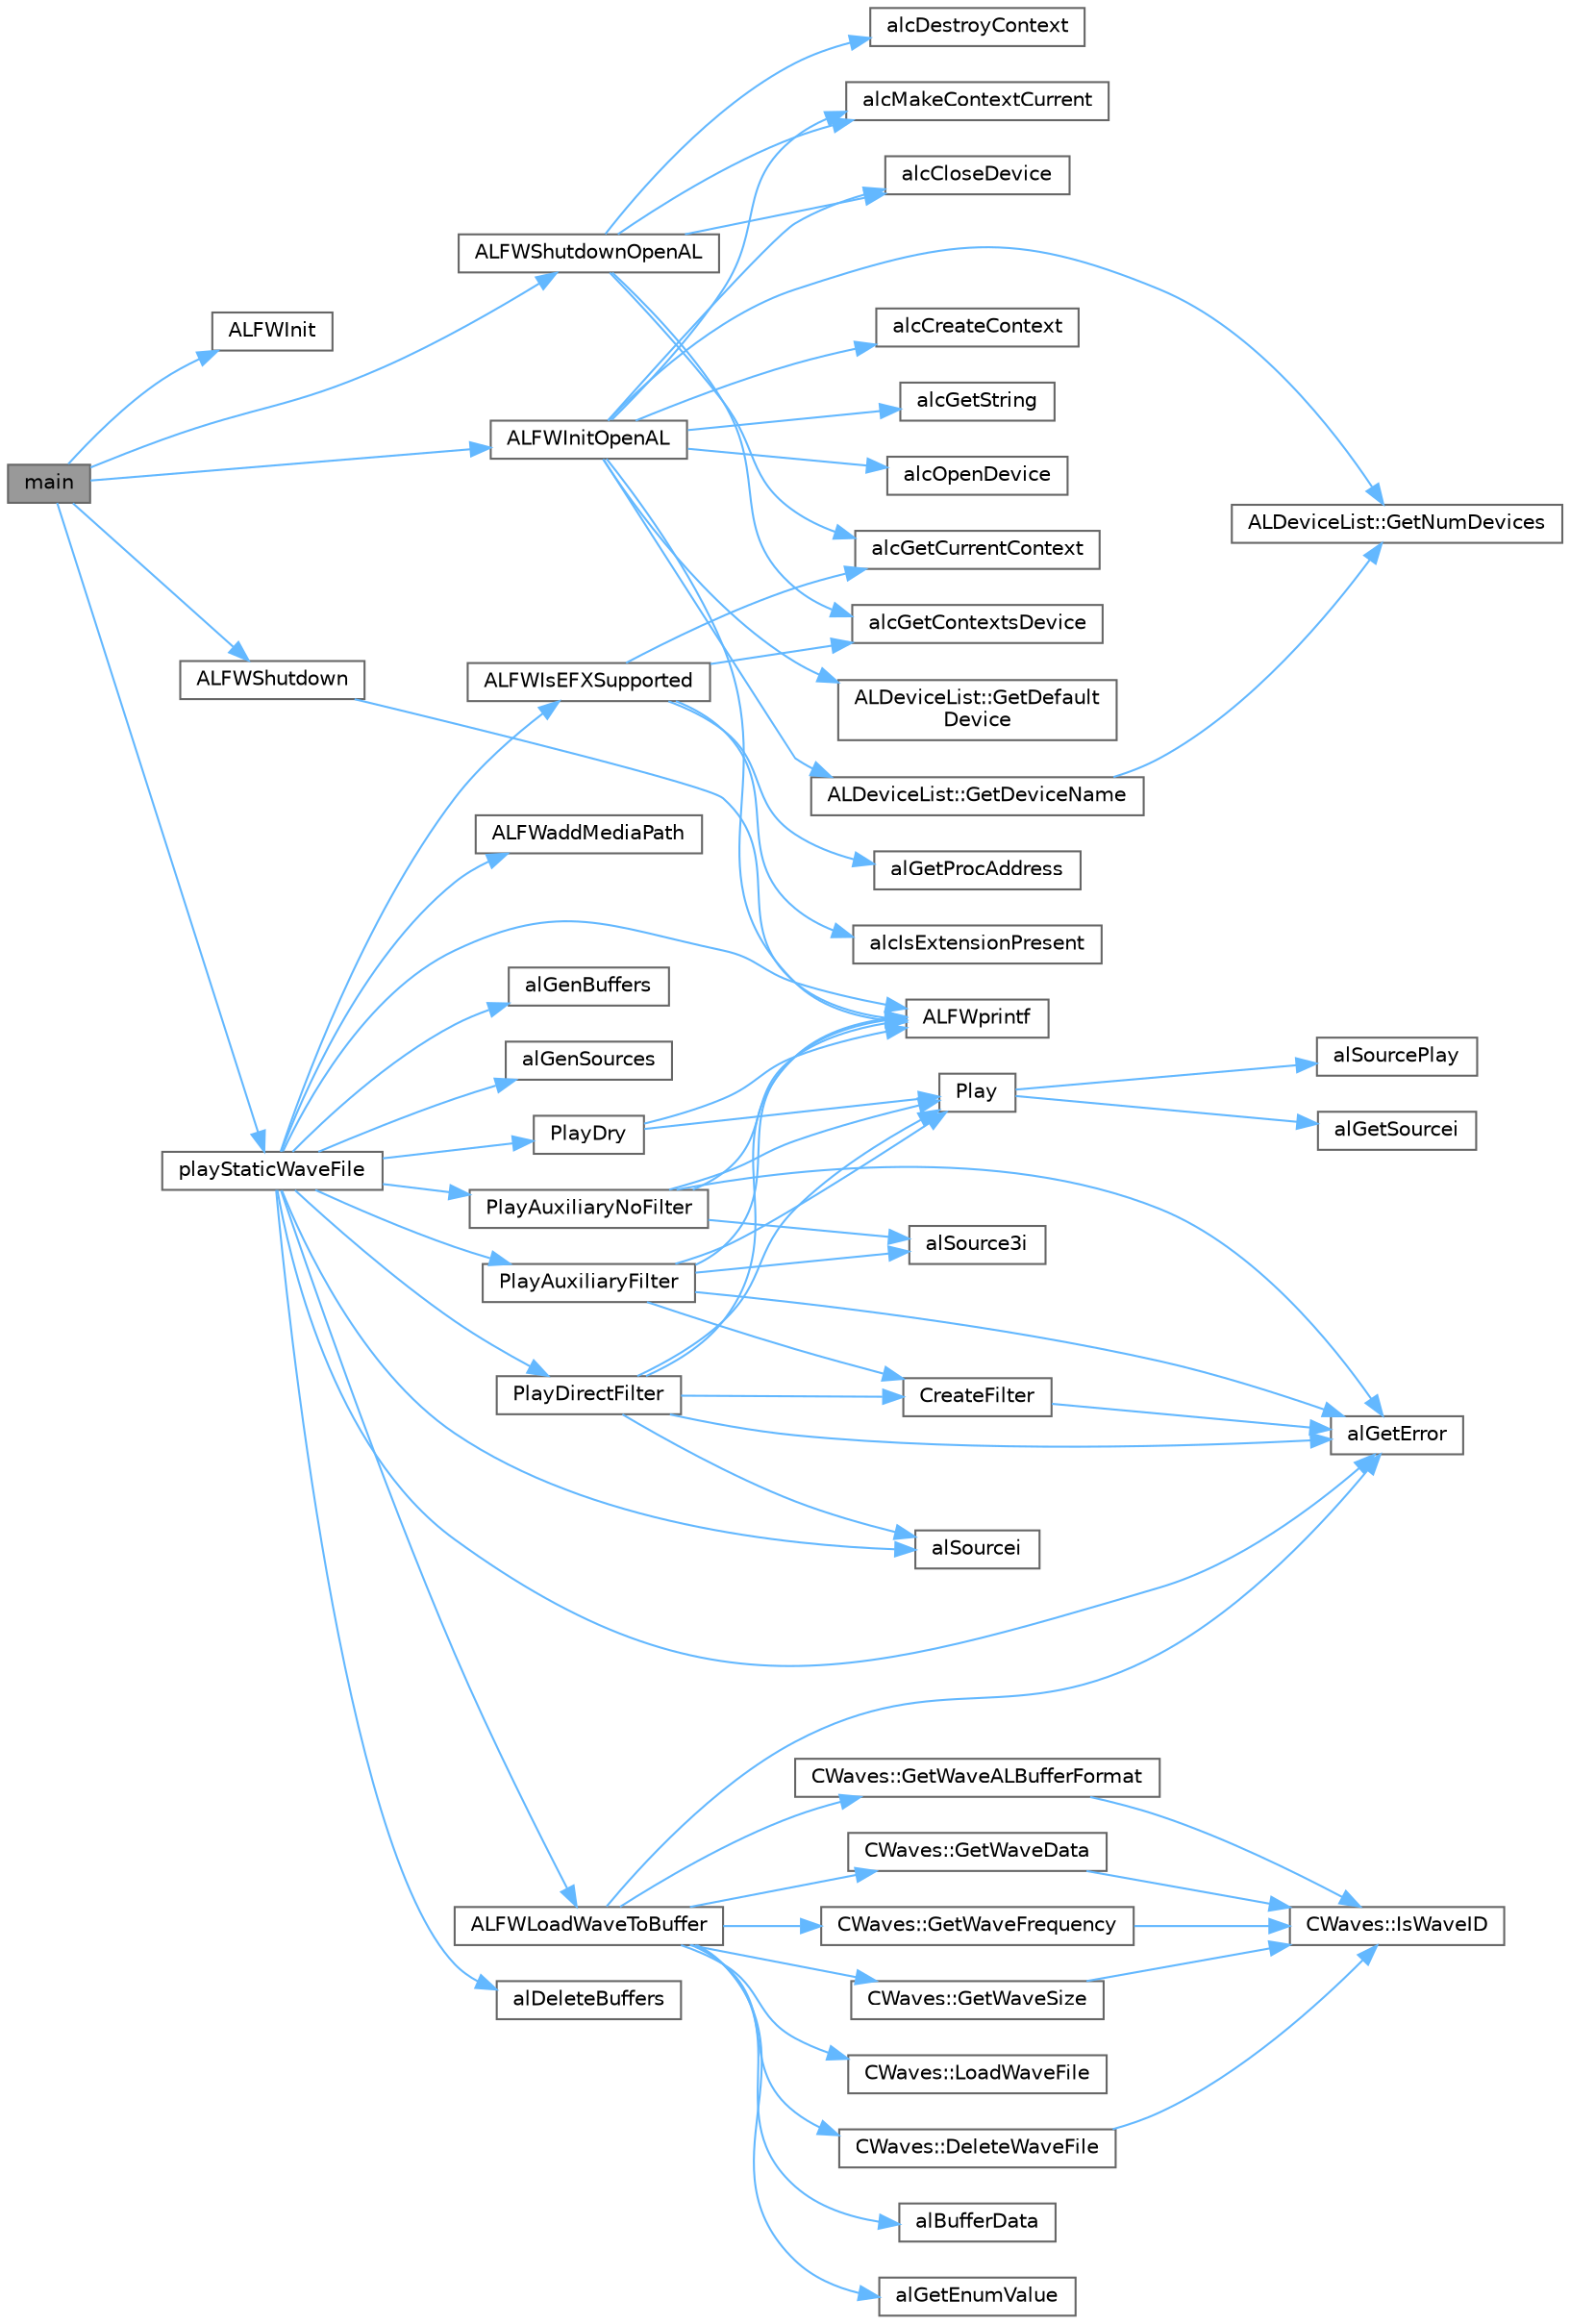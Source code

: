 digraph "main"
{
 // LATEX_PDF_SIZE
  bgcolor="transparent";
  edge [fontname=Helvetica,fontsize=10,labelfontname=Helvetica,labelfontsize=10];
  node [fontname=Helvetica,fontsize=10,shape=box,height=0.2,width=0.4];
  rankdir="LR";
  Node1 [id="Node000001",label="main",height=0.2,width=0.4,color="gray40", fillcolor="grey60", style="filled", fontcolor="black",tooltip=" "];
  Node1 -> Node2 [id="edge1_Node000001_Node000002",color="steelblue1",style="solid",tooltip=" "];
  Node2 [id="Node000002",label="ALFWInit",height=0.2,width=0.4,color="grey40", fillcolor="white", style="filled",URL="$_framework_8cpp.html#a97a0c6c50fa54c80fec914c8b6fb3780",tooltip=" "];
  Node1 -> Node3 [id="edge2_Node000001_Node000003",color="steelblue1",style="solid",tooltip=" "];
  Node3 [id="Node000003",label="ALFWInitOpenAL",height=0.2,width=0.4,color="grey40", fillcolor="white", style="filled",URL="$_framework_8cpp.html#aa1c82f4442b1802a9441f37f152fe247",tooltip=" "];
  Node3 -> Node4 [id="edge3_Node000003_Node000004",color="steelblue1",style="solid",tooltip=" "];
  Node4 [id="Node000004",label="alcCloseDevice",height=0.2,width=0.4,color="grey40", fillcolor="white", style="filled",URL="$alc_8h.html#aa8a289916ea5f2a5db8415b8c0b877b3",tooltip=" "];
  Node3 -> Node5 [id="edge4_Node000003_Node000005",color="steelblue1",style="solid",tooltip=" "];
  Node5 [id="Node000005",label="alcCreateContext",height=0.2,width=0.4,color="grey40", fillcolor="white", style="filled",URL="$alc_8h.html#a7acf007c19f53a637f81893bce168973",tooltip=" "];
  Node3 -> Node6 [id="edge5_Node000003_Node000006",color="steelblue1",style="solid",tooltip=" "];
  Node6 [id="Node000006",label="alcGetString",height=0.2,width=0.4,color="grey40", fillcolor="white", style="filled",URL="$alc_8h.html#aafd360b94c6abec5eebb4e70f56ad96c",tooltip=" "];
  Node3 -> Node7 [id="edge6_Node000003_Node000007",color="steelblue1",style="solid",tooltip=" "];
  Node7 [id="Node000007",label="alcMakeContextCurrent",height=0.2,width=0.4,color="grey40", fillcolor="white", style="filled",URL="$alc_8h.html#a8ece422dd6634d2388190beb9693f86d",tooltip=" "];
  Node3 -> Node8 [id="edge7_Node000003_Node000008",color="steelblue1",style="solid",tooltip=" "];
  Node8 [id="Node000008",label="alcOpenDevice",height=0.2,width=0.4,color="grey40", fillcolor="white", style="filled",URL="$alc_8h.html#a7352f083bedebecb4483b0f1a10f89b8",tooltip=" "];
  Node3 -> Node9 [id="edge8_Node000003_Node000009",color="steelblue1",style="solid",tooltip=" "];
  Node9 [id="Node000009",label="ALFWprintf",height=0.2,width=0.4,color="grey40", fillcolor="white", style="filled",URL="$_framework_8cpp.html#a39372bd27d8ddaf6bc7d956338faf4ab",tooltip=" "];
  Node3 -> Node10 [id="edge9_Node000003_Node000010",color="steelblue1",style="solid",tooltip=" "];
  Node10 [id="Node000010",label="ALDeviceList::GetDefault\lDevice",height=0.2,width=0.4,color="grey40", fillcolor="white", style="filled",URL="$class_a_l_device_list.html#ad5583ddf8b882b68698ebeb1f3825be1",tooltip=" "];
  Node3 -> Node11 [id="edge10_Node000003_Node000011",color="steelblue1",style="solid",tooltip=" "];
  Node11 [id="Node000011",label="ALDeviceList::GetDeviceName",height=0.2,width=0.4,color="grey40", fillcolor="white", style="filled",URL="$class_a_l_device_list.html#a31b6feb4ec5358a6b5c8389307b664b4",tooltip=" "];
  Node11 -> Node12 [id="edge11_Node000011_Node000012",color="steelblue1",style="solid",tooltip=" "];
  Node12 [id="Node000012",label="ALDeviceList::GetNumDevices",height=0.2,width=0.4,color="grey40", fillcolor="white", style="filled",URL="$class_a_l_device_list.html#a82629d37463696709d702e7b8ec8556e",tooltip=" "];
  Node3 -> Node12 [id="edge12_Node000003_Node000012",color="steelblue1",style="solid",tooltip=" "];
  Node1 -> Node13 [id="edge13_Node000001_Node000013",color="steelblue1",style="solid",tooltip=" "];
  Node13 [id="Node000013",label="ALFWShutdown",height=0.2,width=0.4,color="grey40", fillcolor="white", style="filled",URL="$_framework_8cpp.html#a5e1a3065a01296326b7fb06bad2fce4b",tooltip=" "];
  Node13 -> Node9 [id="edge14_Node000013_Node000009",color="steelblue1",style="solid",tooltip=" "];
  Node1 -> Node14 [id="edge15_Node000001_Node000014",color="steelblue1",style="solid",tooltip=" "];
  Node14 [id="Node000014",label="ALFWShutdownOpenAL",height=0.2,width=0.4,color="grey40", fillcolor="white", style="filled",URL="$_framework_8cpp.html#aa29db42bbc63a70a1b4db478c8f39400",tooltip=" "];
  Node14 -> Node4 [id="edge16_Node000014_Node000004",color="steelblue1",style="solid",tooltip=" "];
  Node14 -> Node15 [id="edge17_Node000014_Node000015",color="steelblue1",style="solid",tooltip=" "];
  Node15 [id="Node000015",label="alcDestroyContext",height=0.2,width=0.4,color="grey40", fillcolor="white", style="filled",URL="$alc_8h.html#a41682484927dfa1d17a8167ddc39b03c",tooltip=" "];
  Node14 -> Node16 [id="edge18_Node000014_Node000016",color="steelblue1",style="solid",tooltip=" "];
  Node16 [id="Node000016",label="alcGetContextsDevice",height=0.2,width=0.4,color="grey40", fillcolor="white", style="filled",URL="$alc_8h.html#adca79de71013609eecd674d7fbd191a3",tooltip=" "];
  Node14 -> Node17 [id="edge19_Node000014_Node000017",color="steelblue1",style="solid",tooltip=" "];
  Node17 [id="Node000017",label="alcGetCurrentContext",height=0.2,width=0.4,color="grey40", fillcolor="white", style="filled",URL="$alc_8h.html#afc2d275d8bc1c443d73dd074612aafce",tooltip=" "];
  Node14 -> Node7 [id="edge20_Node000014_Node000007",color="steelblue1",style="solid",tooltip=" "];
  Node1 -> Node18 [id="edge21_Node000001_Node000018",color="steelblue1",style="solid",tooltip=" "];
  Node18 [id="Node000018",label="playStaticWaveFile",height=0.2,width=0.4,color="grey40", fillcolor="white", style="filled",URL="$_e_f_x_filter_8cpp.html#a4cdfa33140fee81789a512fa975f04f5",tooltip=" "];
  Node18 -> Node19 [id="edge22_Node000018_Node000019",color="steelblue1",style="solid",tooltip=" "];
  Node19 [id="Node000019",label="alDeleteBuffers",height=0.2,width=0.4,color="grey40", fillcolor="white", style="filled",URL="$al_8h.html#ab376e80e2404ae2611798d7f007871ef",tooltip=" "];
  Node18 -> Node20 [id="edge23_Node000018_Node000020",color="steelblue1",style="solid",tooltip=" "];
  Node20 [id="Node000020",label="ALFWaddMediaPath",height=0.2,width=0.4,color="grey40", fillcolor="white", style="filled",URL="$_framework_8cpp.html#a7e97c3a3d9660c8be9f903008585a84e",tooltip=" "];
  Node18 -> Node21 [id="edge24_Node000018_Node000021",color="steelblue1",style="solid",tooltip=" "];
  Node21 [id="Node000021",label="ALFWIsEFXSupported",height=0.2,width=0.4,color="grey40", fillcolor="white", style="filled",URL="$_framework_8cpp.html#a88ffc4c431bb2b753f68b561ad44a4cb",tooltip=" "];
  Node21 -> Node16 [id="edge25_Node000021_Node000016",color="steelblue1",style="solid",tooltip=" "];
  Node21 -> Node17 [id="edge26_Node000021_Node000017",color="steelblue1",style="solid",tooltip=" "];
  Node21 -> Node22 [id="edge27_Node000021_Node000022",color="steelblue1",style="solid",tooltip=" "];
  Node22 [id="Node000022",label="alcIsExtensionPresent",height=0.2,width=0.4,color="grey40", fillcolor="white", style="filled",URL="$alc_8h.html#a604cec73d2f4acd2d3ba939ac40eed0c",tooltip=" "];
  Node21 -> Node23 [id="edge28_Node000021_Node000023",color="steelblue1",style="solid",tooltip=" "];
  Node23 [id="Node000023",label="alGetProcAddress",height=0.2,width=0.4,color="grey40", fillcolor="white", style="filled",URL="$al_8h.html#ab87e4cac1f6efed4496341cf87d9db60",tooltip=" "];
  Node18 -> Node24 [id="edge29_Node000018_Node000024",color="steelblue1",style="solid",tooltip=" "];
  Node24 [id="Node000024",label="ALFWLoadWaveToBuffer",height=0.2,width=0.4,color="grey40", fillcolor="white", style="filled",URL="$_framework_8cpp.html#a06225f979caf89b9af66b848264a1028",tooltip=" "];
  Node24 -> Node25 [id="edge30_Node000024_Node000025",color="steelblue1",style="solid",tooltip=" "];
  Node25 [id="Node000025",label="alBufferData",height=0.2,width=0.4,color="grey40", fillcolor="white", style="filled",URL="$al_8h.html#a3720fc4a5dee4093aabe1b102335dae7",tooltip=" "];
  Node24 -> Node26 [id="edge31_Node000024_Node000026",color="steelblue1",style="solid",tooltip=" "];
  Node26 [id="Node000026",label="alGetEnumValue",height=0.2,width=0.4,color="grey40", fillcolor="white", style="filled",URL="$al_8h.html#ac2d8746a9a24355746d07a940bae8d39",tooltip=" "];
  Node24 -> Node27 [id="edge32_Node000024_Node000027",color="steelblue1",style="solid",tooltip=" "];
  Node27 [id="Node000027",label="alGetError",height=0.2,width=0.4,color="grey40", fillcolor="white", style="filled",URL="$al_8h.html#a4186472fc50616acf52fd0b41232e044",tooltip=" "];
  Node24 -> Node28 [id="edge33_Node000024_Node000028",color="steelblue1",style="solid",tooltip=" "];
  Node28 [id="Node000028",label="CWaves::DeleteWaveFile",height=0.2,width=0.4,color="grey40", fillcolor="white", style="filled",URL="$class_c_waves.html#a9af3ea27a4f1b8d8bfb2fbe0d3ee0519",tooltip=" "];
  Node28 -> Node29 [id="edge34_Node000028_Node000029",color="steelblue1",style="solid",tooltip=" "];
  Node29 [id="Node000029",label="CWaves::IsWaveID",height=0.2,width=0.4,color="grey40", fillcolor="white", style="filled",URL="$class_c_waves.html#ade2c151bd6dd0113bbd5e48a0034fa5d",tooltip=" "];
  Node24 -> Node30 [id="edge35_Node000024_Node000030",color="steelblue1",style="solid",tooltip=" "];
  Node30 [id="Node000030",label="CWaves::GetWaveALBufferFormat",height=0.2,width=0.4,color="grey40", fillcolor="white", style="filled",URL="$class_c_waves.html#a1e3439c106447637b024b17d1309cb2d",tooltip=" "];
  Node30 -> Node29 [id="edge36_Node000030_Node000029",color="steelblue1",style="solid",tooltip=" "];
  Node24 -> Node31 [id="edge37_Node000024_Node000031",color="steelblue1",style="solid",tooltip=" "];
  Node31 [id="Node000031",label="CWaves::GetWaveData",height=0.2,width=0.4,color="grey40", fillcolor="white", style="filled",URL="$class_c_waves.html#a2af0af8b9f42b22b37bd2b070f185439",tooltip=" "];
  Node31 -> Node29 [id="edge38_Node000031_Node000029",color="steelblue1",style="solid",tooltip=" "];
  Node24 -> Node32 [id="edge39_Node000024_Node000032",color="steelblue1",style="solid",tooltip=" "];
  Node32 [id="Node000032",label="CWaves::GetWaveFrequency",height=0.2,width=0.4,color="grey40", fillcolor="white", style="filled",URL="$class_c_waves.html#a34855f6ae8d933355241cbd093627dc7",tooltip=" "];
  Node32 -> Node29 [id="edge40_Node000032_Node000029",color="steelblue1",style="solid",tooltip=" "];
  Node24 -> Node33 [id="edge41_Node000024_Node000033",color="steelblue1",style="solid",tooltip=" "];
  Node33 [id="Node000033",label="CWaves::GetWaveSize",height=0.2,width=0.4,color="grey40", fillcolor="white", style="filled",URL="$class_c_waves.html#ae65d2fe770dacfeee01320236395243f",tooltip=" "];
  Node33 -> Node29 [id="edge42_Node000033_Node000029",color="steelblue1",style="solid",tooltip=" "];
  Node24 -> Node34 [id="edge43_Node000024_Node000034",color="steelblue1",style="solid",tooltip=" "];
  Node34 [id="Node000034",label="CWaves::LoadWaveFile",height=0.2,width=0.4,color="grey40", fillcolor="white", style="filled",URL="$class_c_waves.html#ab04163eed493b9ad3a8018f9d59ad737",tooltip=" "];
  Node18 -> Node9 [id="edge44_Node000018_Node000009",color="steelblue1",style="solid",tooltip=" "];
  Node18 -> Node35 [id="edge45_Node000018_Node000035",color="steelblue1",style="solid",tooltip=" "];
  Node35 [id="Node000035",label="alGenBuffers",height=0.2,width=0.4,color="grey40", fillcolor="white", style="filled",URL="$al_8h.html#afd2b03b38eb7ae35d0518ecc3f004d9f",tooltip=" "];
  Node18 -> Node36 [id="edge46_Node000018_Node000036",color="steelblue1",style="solid",tooltip=" "];
  Node36 [id="Node000036",label="alGenSources",height=0.2,width=0.4,color="grey40", fillcolor="white", style="filled",URL="$al_8h.html#af220f665740bf8a54797e210cf551dfe",tooltip=" "];
  Node18 -> Node27 [id="edge47_Node000018_Node000027",color="steelblue1",style="solid",tooltip=" "];
  Node18 -> Node37 [id="edge48_Node000018_Node000037",color="steelblue1",style="solid",tooltip=" "];
  Node37 [id="Node000037",label="alSourcei",height=0.2,width=0.4,color="grey40", fillcolor="white", style="filled",URL="$al_8h.html#a1038b6ae22848913c76e73a14a849338",tooltip=" "];
  Node18 -> Node38 [id="edge49_Node000018_Node000038",color="steelblue1",style="solid",tooltip=" "];
  Node38 [id="Node000038",label="PlayAuxiliaryFilter",height=0.2,width=0.4,color="grey40", fillcolor="white", style="filled",URL="$_e_f_x_filter_8cpp.html#a589ce436569da5b92b7db92c93cf5808",tooltip=" "];
  Node38 -> Node9 [id="edge50_Node000038_Node000009",color="steelblue1",style="solid",tooltip=" "];
  Node38 -> Node27 [id="edge51_Node000038_Node000027",color="steelblue1",style="solid",tooltip=" "];
  Node38 -> Node39 [id="edge52_Node000038_Node000039",color="steelblue1",style="solid",tooltip=" "];
  Node39 [id="Node000039",label="alSource3i",height=0.2,width=0.4,color="grey40", fillcolor="white", style="filled",URL="$al_8h.html#acd6501b94307a24d391e6dca73232d02",tooltip=" "];
  Node38 -> Node40 [id="edge53_Node000038_Node000040",color="steelblue1",style="solid",tooltip=" "];
  Node40 [id="Node000040",label="CreateFilter",height=0.2,width=0.4,color="grey40", fillcolor="white", style="filled",URL="$_e_f_x_filter_8cpp.html#a3447201de3fb2ca3a124f949bab5c83c",tooltip=" "];
  Node40 -> Node27 [id="edge54_Node000040_Node000027",color="steelblue1",style="solid",tooltip=" "];
  Node38 -> Node41 [id="edge55_Node000038_Node000041",color="steelblue1",style="solid",tooltip=" "];
  Node41 [id="Node000041",label="Play",height=0.2,width=0.4,color="grey40", fillcolor="white", style="filled",URL="$_e_f_x_filter_8cpp.html#a0f8c311fe937072d5121f9aa9fffaeec",tooltip=" "];
  Node41 -> Node42 [id="edge56_Node000041_Node000042",color="steelblue1",style="solid",tooltip=" "];
  Node42 [id="Node000042",label="alGetSourcei",height=0.2,width=0.4,color="grey40", fillcolor="white", style="filled",URL="$al_8h.html#aab80ac4aad68b84363658bf498913c91",tooltip=" "];
  Node41 -> Node43 [id="edge57_Node000041_Node000043",color="steelblue1",style="solid",tooltip=" "];
  Node43 [id="Node000043",label="alSourcePlay",height=0.2,width=0.4,color="grey40", fillcolor="white", style="filled",URL="$al_8h.html#aca454ba909c65b84c78e81edc08ca0c8",tooltip=" "];
  Node18 -> Node44 [id="edge58_Node000018_Node000044",color="steelblue1",style="solid",tooltip=" "];
  Node44 [id="Node000044",label="PlayAuxiliaryNoFilter",height=0.2,width=0.4,color="grey40", fillcolor="white", style="filled",URL="$_e_f_x_filter_8cpp.html#aadecad3e0d15bbe9f6a33dff38d94b8f",tooltip=" "];
  Node44 -> Node9 [id="edge59_Node000044_Node000009",color="steelblue1",style="solid",tooltip=" "];
  Node44 -> Node27 [id="edge60_Node000044_Node000027",color="steelblue1",style="solid",tooltip=" "];
  Node44 -> Node39 [id="edge61_Node000044_Node000039",color="steelblue1",style="solid",tooltip=" "];
  Node44 -> Node41 [id="edge62_Node000044_Node000041",color="steelblue1",style="solid",tooltip=" "];
  Node18 -> Node45 [id="edge63_Node000018_Node000045",color="steelblue1",style="solid",tooltip=" "];
  Node45 [id="Node000045",label="PlayDirectFilter",height=0.2,width=0.4,color="grey40", fillcolor="white", style="filled",URL="$_e_f_x_filter_8cpp.html#adbb9d17d7dd22993fe5d8859a3789981",tooltip=" "];
  Node45 -> Node9 [id="edge64_Node000045_Node000009",color="steelblue1",style="solid",tooltip=" "];
  Node45 -> Node27 [id="edge65_Node000045_Node000027",color="steelblue1",style="solid",tooltip=" "];
  Node45 -> Node37 [id="edge66_Node000045_Node000037",color="steelblue1",style="solid",tooltip=" "];
  Node45 -> Node40 [id="edge67_Node000045_Node000040",color="steelblue1",style="solid",tooltip=" "];
  Node45 -> Node41 [id="edge68_Node000045_Node000041",color="steelblue1",style="solid",tooltip=" "];
  Node18 -> Node46 [id="edge69_Node000018_Node000046",color="steelblue1",style="solid",tooltip=" "];
  Node46 [id="Node000046",label="PlayDry",height=0.2,width=0.4,color="grey40", fillcolor="white", style="filled",URL="$_e_f_x_filter_8cpp.html#a9cbbe2d4e52c0cb65e63bb8dcb0caa47",tooltip=" "];
  Node46 -> Node9 [id="edge70_Node000046_Node000009",color="steelblue1",style="solid",tooltip=" "];
  Node46 -> Node41 [id="edge71_Node000046_Node000041",color="steelblue1",style="solid",tooltip=" "];
}
